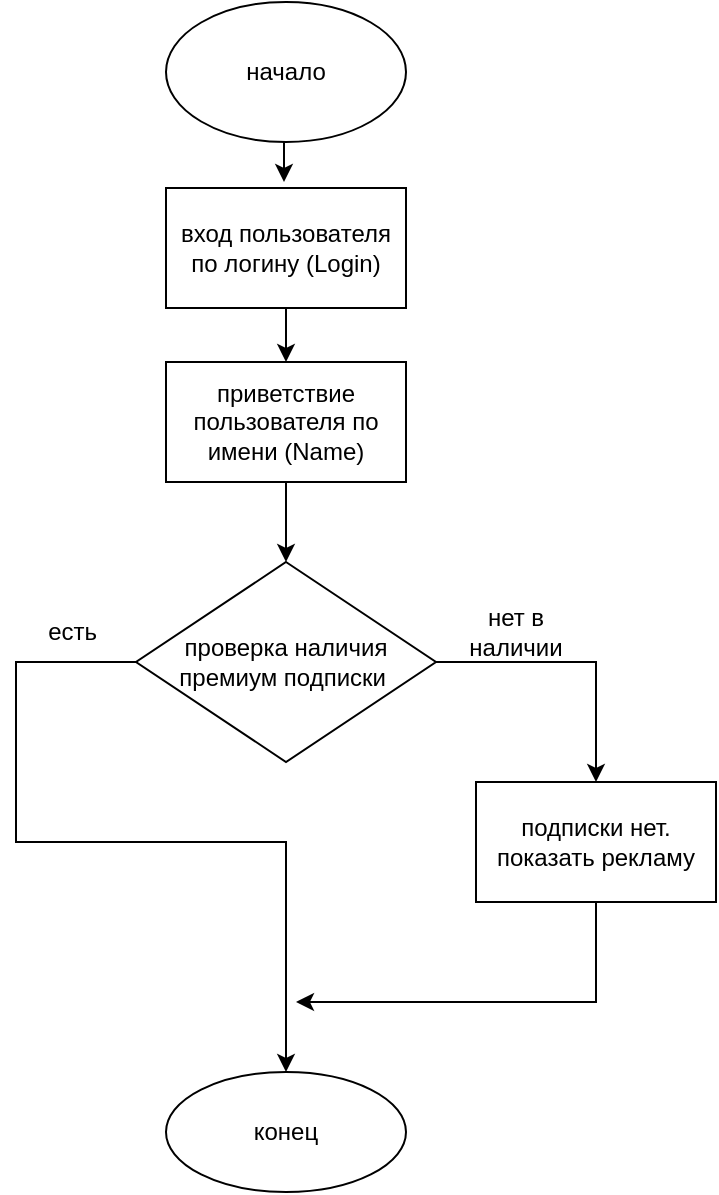 <mxfile version="16.6.1" type="device"><diagram id="Z7izu7B26HwvQ-oTAl2N" name="Page-1"><mxGraphModel dx="1422" dy="794" grid="1" gridSize="10" guides="1" tooltips="1" connect="1" arrows="1" fold="1" page="1" pageScale="1" pageWidth="827" pageHeight="1169" math="0" shadow="0"><root><mxCell id="0"/><mxCell id="1" parent="0"/><mxCell id="jhRo1Knk6YCd4k5KMsVq-21" value="" style="edgeStyle=orthogonalEdgeStyle;rounded=0;orthogonalLoop=1;jettySize=auto;html=1;" edge="1" parent="1"><mxGeometry relative="1" as="geometry"><mxPoint x="229" y="90" as="sourcePoint"/><mxPoint x="229" y="110" as="targetPoint"/></mxGeometry></mxCell><mxCell id="jhRo1Knk6YCd4k5KMsVq-1" value="начало" style="ellipse;whiteSpace=wrap;html=1;" vertex="1" parent="1"><mxGeometry x="170" y="20" width="120" height="70" as="geometry"/></mxCell><mxCell id="jhRo1Knk6YCd4k5KMsVq-20" value="" style="edgeStyle=orthogonalEdgeStyle;rounded=0;orthogonalLoop=1;jettySize=auto;html=1;" edge="1" parent="1" source="jhRo1Knk6YCd4k5KMsVq-3" target="jhRo1Knk6YCd4k5KMsVq-5"><mxGeometry relative="1" as="geometry"/></mxCell><mxCell id="jhRo1Knk6YCd4k5KMsVq-3" value="вход пользователя по логину (Login)" style="rounded=0;whiteSpace=wrap;html=1;" vertex="1" parent="1"><mxGeometry x="170" y="113" width="120" height="60" as="geometry"/></mxCell><mxCell id="jhRo1Knk6YCd4k5KMsVq-11" value="" style="edgeStyle=orthogonalEdgeStyle;rounded=0;orthogonalLoop=1;jettySize=auto;html=1;" edge="1" parent="1" source="jhRo1Knk6YCd4k5KMsVq-4" target="jhRo1Knk6YCd4k5KMsVq-10"><mxGeometry relative="1" as="geometry"/></mxCell><mxCell id="jhRo1Knk6YCd4k5KMsVq-14" style="edgeStyle=orthogonalEdgeStyle;rounded=0;orthogonalLoop=1;jettySize=auto;html=1;entryX=0.5;entryY=0;entryDx=0;entryDy=0;" edge="1" parent="1" source="jhRo1Knk6YCd4k5KMsVq-4" target="jhRo1Knk6YCd4k5KMsVq-12"><mxGeometry relative="1" as="geometry"><mxPoint x="230" y="500" as="targetPoint"/><Array as="points"><mxPoint x="95" y="350"/><mxPoint x="95" y="440"/><mxPoint x="230" y="440"/></Array></mxGeometry></mxCell><mxCell id="jhRo1Knk6YCd4k5KMsVq-4" value="проверка наличия премиум подписки&amp;nbsp;" style="rhombus;whiteSpace=wrap;html=1;" vertex="1" parent="1"><mxGeometry x="155" y="300" width="150" height="100" as="geometry"/></mxCell><mxCell id="jhRo1Knk6YCd4k5KMsVq-19" value="" style="edgeStyle=orthogonalEdgeStyle;rounded=0;orthogonalLoop=1;jettySize=auto;html=1;" edge="1" parent="1" source="jhRo1Knk6YCd4k5KMsVq-5" target="jhRo1Knk6YCd4k5KMsVq-4"><mxGeometry relative="1" as="geometry"/></mxCell><mxCell id="jhRo1Knk6YCd4k5KMsVq-5" value="приветствие пользователя по имени (Name)&lt;br&gt;" style="rounded=0;whiteSpace=wrap;html=1;" vertex="1" parent="1"><mxGeometry x="170" y="200" width="120" height="60" as="geometry"/></mxCell><mxCell id="jhRo1Knk6YCd4k5KMsVq-18" value="" style="edgeStyle=orthogonalEdgeStyle;rounded=0;orthogonalLoop=1;jettySize=auto;html=1;" edge="1" parent="1" source="jhRo1Knk6YCd4k5KMsVq-10"><mxGeometry relative="1" as="geometry"><mxPoint x="235" y="520" as="targetPoint"/><Array as="points"><mxPoint x="385" y="510"/><mxPoint x="385" y="510"/></Array></mxGeometry></mxCell><mxCell id="jhRo1Knk6YCd4k5KMsVq-10" value="&lt;span&gt;подписки нет. показать рекламу&lt;/span&gt;" style="whiteSpace=wrap;html=1;" vertex="1" parent="1"><mxGeometry x="325" y="410" width="120" height="60" as="geometry"/></mxCell><mxCell id="jhRo1Knk6YCd4k5KMsVq-12" value="&lt;span&gt;конец&lt;/span&gt;" style="ellipse;whiteSpace=wrap;html=1;" vertex="1" parent="1"><mxGeometry x="170" y="555" width="120" height="60" as="geometry"/></mxCell><mxCell id="jhRo1Knk6YCd4k5KMsVq-15" value="нет в наличии" style="text;html=1;strokeColor=none;fillColor=none;align=center;verticalAlign=middle;whiteSpace=wrap;rounded=0;" vertex="1" parent="1"><mxGeometry x="315" y="320" width="60" height="30" as="geometry"/></mxCell><mxCell id="jhRo1Knk6YCd4k5KMsVq-16" value="есть&amp;nbsp;" style="text;html=1;strokeColor=none;fillColor=none;align=center;verticalAlign=middle;whiteSpace=wrap;rounded=0;" vertex="1" parent="1"><mxGeometry x="95" y="320" width="60" height="30" as="geometry"/></mxCell></root></mxGraphModel></diagram></mxfile>
